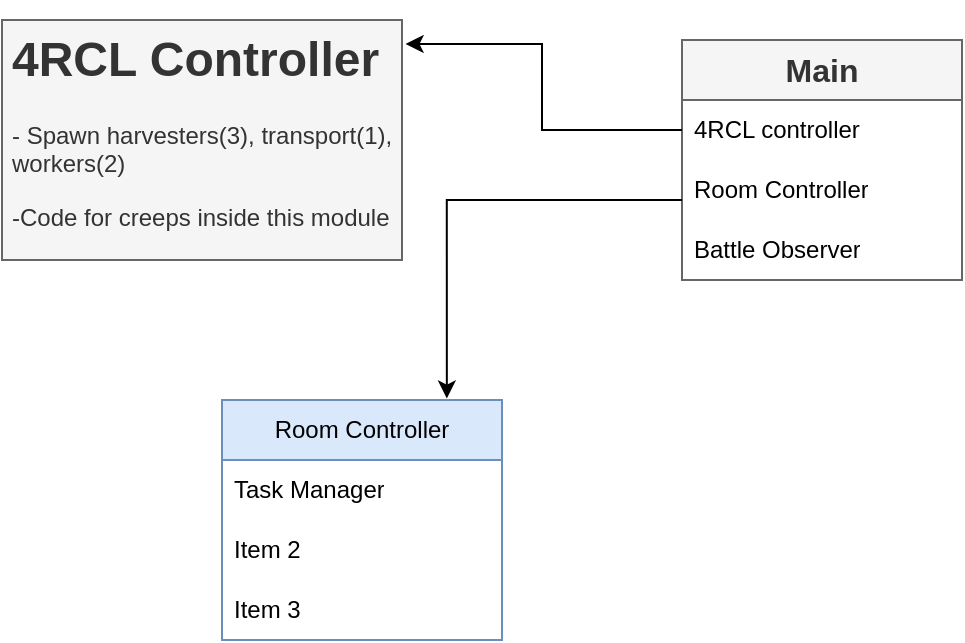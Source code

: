 <mxfile version="21.6.6" type="github">
  <diagram name="Страница 1" id="n9-J8VJK3fMLGvtkU0Ly">
    <mxGraphModel dx="961" dy="528" grid="1" gridSize="10" guides="1" tooltips="1" connect="1" arrows="1" fold="1" page="1" pageScale="1" pageWidth="827" pageHeight="1169" math="0" shadow="0">
      <root>
        <mxCell id="0" />
        <mxCell id="1" parent="0" />
        <mxCell id="G1FcFDR9-9MDsltdZ3nH-9" value="&lt;b&gt;&lt;font style=&quot;font-size: 16px;&quot;&gt;Main&lt;/font&gt;&lt;/b&gt;" style="swimlane;fontStyle=0;childLayout=stackLayout;horizontal=1;startSize=30;horizontalStack=0;resizeParent=1;resizeParentMax=0;resizeLast=0;collapsible=1;marginBottom=0;whiteSpace=wrap;html=1;perimeter=rectanglePerimeter;fillColor=#f5f5f5;fontColor=#333333;strokeColor=#666666;" vertex="1" parent="1">
          <mxGeometry x="380" y="50" width="140" height="120" as="geometry">
            <mxRectangle x="380" y="50" width="80" height="30" as="alternateBounds" />
          </mxGeometry>
        </mxCell>
        <mxCell id="G1FcFDR9-9MDsltdZ3nH-10" value="4RCL controller" style="text;strokeColor=none;fillColor=none;align=left;verticalAlign=middle;spacingLeft=4;spacingRight=4;overflow=hidden;points=[[0,0.5],[1,0.5]];portConstraint=eastwest;rotatable=0;whiteSpace=wrap;html=1;" vertex="1" parent="G1FcFDR9-9MDsltdZ3nH-9">
          <mxGeometry y="30" width="140" height="30" as="geometry" />
        </mxCell>
        <mxCell id="G1FcFDR9-9MDsltdZ3nH-11" value="Room Controller" style="text;strokeColor=none;fillColor=none;align=left;verticalAlign=middle;spacingLeft=4;spacingRight=4;overflow=hidden;points=[[0,0.5],[1,0.5]];portConstraint=eastwest;rotatable=0;whiteSpace=wrap;html=1;" vertex="1" parent="G1FcFDR9-9MDsltdZ3nH-9">
          <mxGeometry y="60" width="140" height="30" as="geometry" />
        </mxCell>
        <mxCell id="G1FcFDR9-9MDsltdZ3nH-12" value="Battle Observer" style="text;strokeColor=none;fillColor=none;align=left;verticalAlign=middle;spacingLeft=4;spacingRight=4;overflow=hidden;points=[[0,0.5],[1,0.5]];portConstraint=eastwest;rotatable=0;whiteSpace=wrap;html=1;" vertex="1" parent="G1FcFDR9-9MDsltdZ3nH-9">
          <mxGeometry y="90" width="140" height="30" as="geometry" />
        </mxCell>
        <mxCell id="G1FcFDR9-9MDsltdZ3nH-15" value="Room Controller" style="swimlane;fontStyle=0;childLayout=stackLayout;horizontal=1;startSize=30;horizontalStack=0;resizeParent=1;resizeParentMax=0;resizeLast=0;collapsible=1;marginBottom=0;whiteSpace=wrap;html=1;fillColor=#dae8fc;strokeColor=#6c8ebf;" vertex="1" parent="1">
          <mxGeometry x="150" y="230" width="140" height="120" as="geometry" />
        </mxCell>
        <mxCell id="G1FcFDR9-9MDsltdZ3nH-16" value="Task Manager" style="text;strokeColor=none;fillColor=none;align=left;verticalAlign=middle;spacingLeft=4;spacingRight=4;overflow=hidden;points=[[0,0.5],[1,0.5]];portConstraint=eastwest;rotatable=0;whiteSpace=wrap;html=1;" vertex="1" parent="G1FcFDR9-9MDsltdZ3nH-15">
          <mxGeometry y="30" width="140" height="30" as="geometry" />
        </mxCell>
        <mxCell id="G1FcFDR9-9MDsltdZ3nH-17" value="Item 2" style="text;strokeColor=none;fillColor=none;align=left;verticalAlign=middle;spacingLeft=4;spacingRight=4;overflow=hidden;points=[[0,0.5],[1,0.5]];portConstraint=eastwest;rotatable=0;whiteSpace=wrap;html=1;" vertex="1" parent="G1FcFDR9-9MDsltdZ3nH-15">
          <mxGeometry y="60" width="140" height="30" as="geometry" />
        </mxCell>
        <mxCell id="G1FcFDR9-9MDsltdZ3nH-18" value="Item 3" style="text;strokeColor=none;fillColor=none;align=left;verticalAlign=middle;spacingLeft=4;spacingRight=4;overflow=hidden;points=[[0,0.5],[1,0.5]];portConstraint=eastwest;rotatable=0;whiteSpace=wrap;html=1;" vertex="1" parent="G1FcFDR9-9MDsltdZ3nH-15">
          <mxGeometry y="90" width="140" height="30" as="geometry" />
        </mxCell>
        <mxCell id="G1FcFDR9-9MDsltdZ3nH-19" value="&lt;h1&gt;4RCL Controller&lt;/h1&gt;&lt;p&gt;- Spawn harvesters(3), transport(1), workers(2)&lt;/p&gt;&lt;p&gt;-Code for creeps inside this module&lt;/p&gt;" style="text;html=1;strokeColor=#666666;fillColor=#f5f5f5;spacing=5;spacingTop=-20;whiteSpace=wrap;overflow=hidden;rounded=0;fontColor=#333333;" vertex="1" parent="1">
          <mxGeometry x="40" y="40" width="200" height="120" as="geometry" />
        </mxCell>
        <mxCell id="G1FcFDR9-9MDsltdZ3nH-20" style="edgeStyle=orthogonalEdgeStyle;rounded=0;orthogonalLoop=1;jettySize=auto;html=1;entryX=1.009;entryY=0.1;entryDx=0;entryDy=0;entryPerimeter=0;" edge="1" parent="1" source="G1FcFDR9-9MDsltdZ3nH-10" target="G1FcFDR9-9MDsltdZ3nH-19">
          <mxGeometry relative="1" as="geometry" />
        </mxCell>
        <mxCell id="G1FcFDR9-9MDsltdZ3nH-21" style="edgeStyle=orthogonalEdgeStyle;rounded=0;orthogonalLoop=1;jettySize=auto;html=1;entryX=0.803;entryY=-0.006;entryDx=0;entryDy=0;entryPerimeter=0;" edge="1" parent="1" source="G1FcFDR9-9MDsltdZ3nH-11" target="G1FcFDR9-9MDsltdZ3nH-15">
          <mxGeometry relative="1" as="geometry">
            <Array as="points">
              <mxPoint x="262" y="130" />
            </Array>
          </mxGeometry>
        </mxCell>
      </root>
    </mxGraphModel>
  </diagram>
</mxfile>
